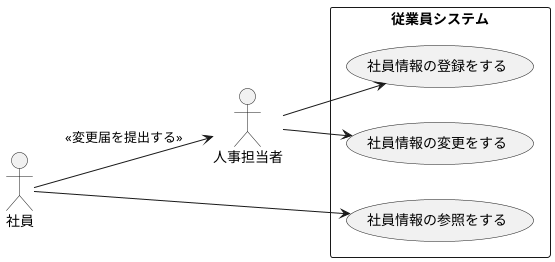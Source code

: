 @startuml 従業員登録システム
    left to right direction
    actor 人事担当者 as A1
    actor 社員 as A2

    rectangle 従業員システム {
        usecase 社員情報の登録をする as U1
        usecase 社員情報の参照をする as U2
        usecase 社員情報の変更をする as U3
    }

    A1 --> U1
    A2 --> U2
    A2 --> A1 : <<変更届を提出する>>
    A1 --> U3
    

@enduml